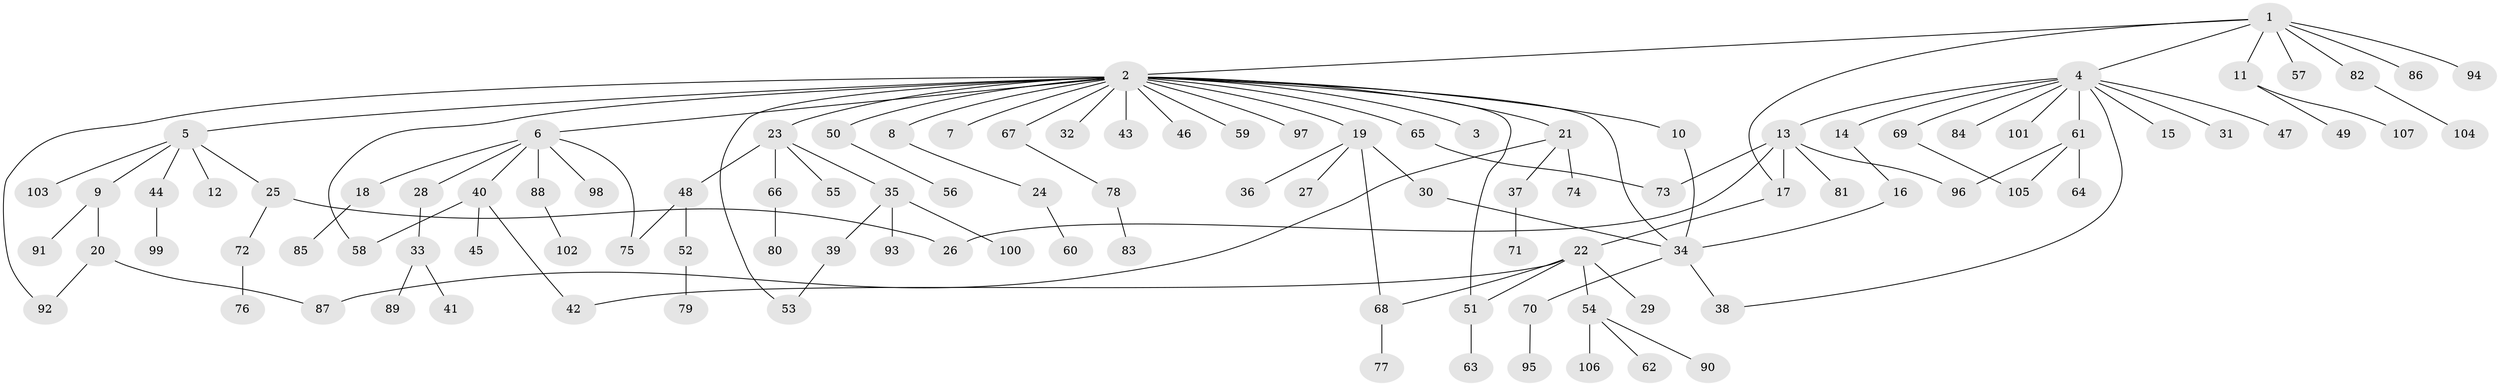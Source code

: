 // coarse degree distribution, {7: 0.039473684210526314, 21: 0.013157894736842105, 11: 0.013157894736842105, 6: 0.02631578947368421, 1: 0.5263157894736842, 2: 0.23684210526315788, 4: 0.05263157894736842, 5: 0.02631578947368421, 3: 0.06578947368421052}
// Generated by graph-tools (version 1.1) at 2025/23/03/03/25 07:23:55]
// undirected, 107 vertices, 123 edges
graph export_dot {
graph [start="1"]
  node [color=gray90,style=filled];
  1;
  2;
  3;
  4;
  5;
  6;
  7;
  8;
  9;
  10;
  11;
  12;
  13;
  14;
  15;
  16;
  17;
  18;
  19;
  20;
  21;
  22;
  23;
  24;
  25;
  26;
  27;
  28;
  29;
  30;
  31;
  32;
  33;
  34;
  35;
  36;
  37;
  38;
  39;
  40;
  41;
  42;
  43;
  44;
  45;
  46;
  47;
  48;
  49;
  50;
  51;
  52;
  53;
  54;
  55;
  56;
  57;
  58;
  59;
  60;
  61;
  62;
  63;
  64;
  65;
  66;
  67;
  68;
  69;
  70;
  71;
  72;
  73;
  74;
  75;
  76;
  77;
  78;
  79;
  80;
  81;
  82;
  83;
  84;
  85;
  86;
  87;
  88;
  89;
  90;
  91;
  92;
  93;
  94;
  95;
  96;
  97;
  98;
  99;
  100;
  101;
  102;
  103;
  104;
  105;
  106;
  107;
  1 -- 2;
  1 -- 4;
  1 -- 11;
  1 -- 17;
  1 -- 57;
  1 -- 82;
  1 -- 86;
  1 -- 94;
  2 -- 3;
  2 -- 5;
  2 -- 6;
  2 -- 7;
  2 -- 8;
  2 -- 10;
  2 -- 19;
  2 -- 21;
  2 -- 23;
  2 -- 32;
  2 -- 34;
  2 -- 43;
  2 -- 46;
  2 -- 50;
  2 -- 51;
  2 -- 53;
  2 -- 58;
  2 -- 59;
  2 -- 65;
  2 -- 67;
  2 -- 92;
  2 -- 97;
  4 -- 13;
  4 -- 14;
  4 -- 15;
  4 -- 31;
  4 -- 38;
  4 -- 47;
  4 -- 61;
  4 -- 69;
  4 -- 84;
  4 -- 101;
  5 -- 9;
  5 -- 12;
  5 -- 25;
  5 -- 44;
  5 -- 103;
  6 -- 18;
  6 -- 28;
  6 -- 40;
  6 -- 75;
  6 -- 88;
  6 -- 98;
  8 -- 24;
  9 -- 20;
  9 -- 91;
  10 -- 34;
  11 -- 49;
  11 -- 107;
  13 -- 17;
  13 -- 26;
  13 -- 73;
  13 -- 81;
  13 -- 96;
  14 -- 16;
  16 -- 34;
  17 -- 22;
  18 -- 85;
  19 -- 27;
  19 -- 30;
  19 -- 36;
  19 -- 68;
  20 -- 87;
  20 -- 92;
  21 -- 37;
  21 -- 74;
  21 -- 87;
  22 -- 29;
  22 -- 42;
  22 -- 51;
  22 -- 54;
  22 -- 68;
  23 -- 35;
  23 -- 48;
  23 -- 55;
  23 -- 66;
  24 -- 60;
  25 -- 26;
  25 -- 72;
  28 -- 33;
  30 -- 34;
  33 -- 41;
  33 -- 89;
  34 -- 38;
  34 -- 70;
  35 -- 39;
  35 -- 93;
  35 -- 100;
  37 -- 71;
  39 -- 53;
  40 -- 42;
  40 -- 45;
  40 -- 58;
  44 -- 99;
  48 -- 52;
  48 -- 75;
  50 -- 56;
  51 -- 63;
  52 -- 79;
  54 -- 62;
  54 -- 90;
  54 -- 106;
  61 -- 64;
  61 -- 96;
  61 -- 105;
  65 -- 73;
  66 -- 80;
  67 -- 78;
  68 -- 77;
  69 -- 105;
  70 -- 95;
  72 -- 76;
  78 -- 83;
  82 -- 104;
  88 -- 102;
}
